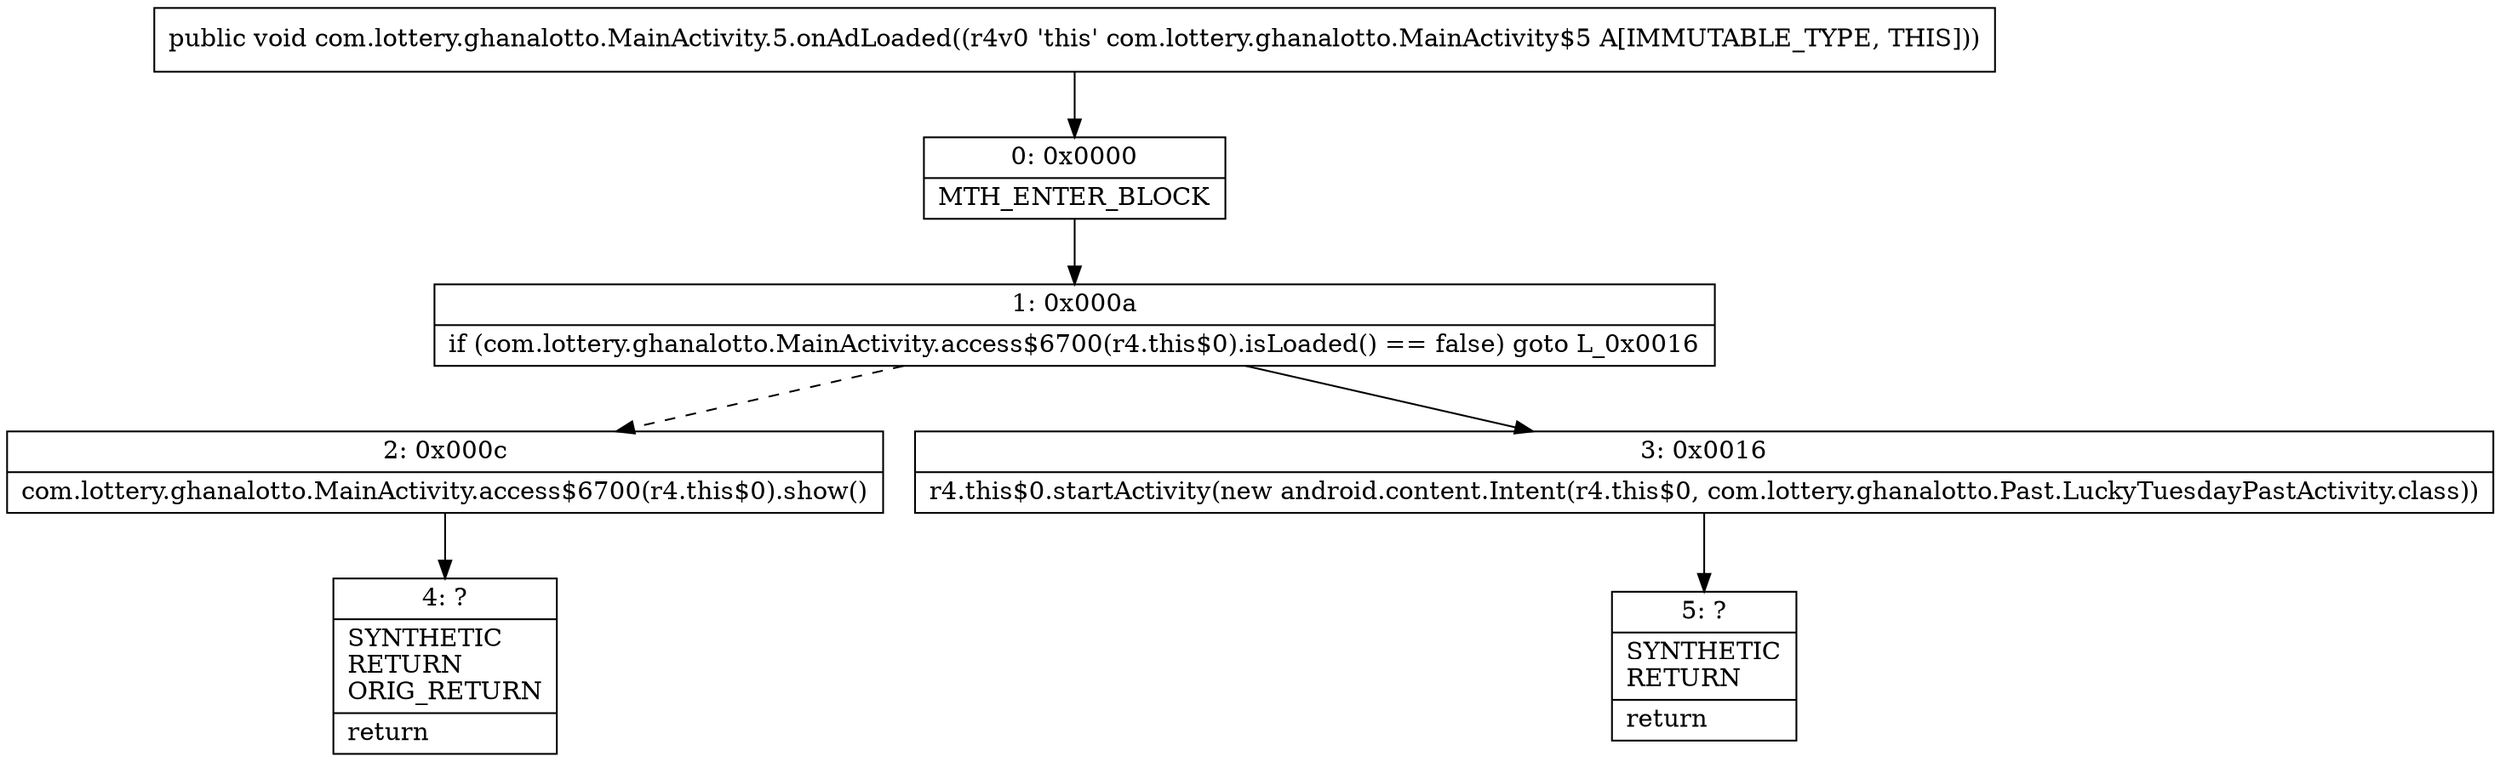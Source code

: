 digraph "CFG forcom.lottery.ghanalotto.MainActivity.5.onAdLoaded()V" {
Node_0 [shape=record,label="{0\:\ 0x0000|MTH_ENTER_BLOCK\l}"];
Node_1 [shape=record,label="{1\:\ 0x000a|if (com.lottery.ghanalotto.MainActivity.access$6700(r4.this$0).isLoaded() == false) goto L_0x0016\l}"];
Node_2 [shape=record,label="{2\:\ 0x000c|com.lottery.ghanalotto.MainActivity.access$6700(r4.this$0).show()\l}"];
Node_3 [shape=record,label="{3\:\ 0x0016|r4.this$0.startActivity(new android.content.Intent(r4.this$0, com.lottery.ghanalotto.Past.LuckyTuesdayPastActivity.class))\l}"];
Node_4 [shape=record,label="{4\:\ ?|SYNTHETIC\lRETURN\lORIG_RETURN\l|return\l}"];
Node_5 [shape=record,label="{5\:\ ?|SYNTHETIC\lRETURN\l|return\l}"];
MethodNode[shape=record,label="{public void com.lottery.ghanalotto.MainActivity.5.onAdLoaded((r4v0 'this' com.lottery.ghanalotto.MainActivity$5 A[IMMUTABLE_TYPE, THIS])) }"];
MethodNode -> Node_0;
Node_0 -> Node_1;
Node_1 -> Node_2[style=dashed];
Node_1 -> Node_3;
Node_2 -> Node_4;
Node_3 -> Node_5;
}

